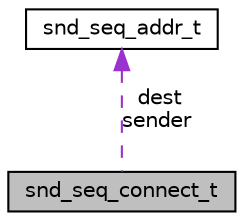 digraph "snd_seq_connect_t"
{
  edge [fontname="Helvetica",fontsize="10",labelfontname="Helvetica",labelfontsize="10"];
  node [fontname="Helvetica",fontsize="10",shape=record];
  Node1 [label="snd_seq_connect_t",height=0.2,width=0.4,color="black", fillcolor="grey75", style="filled", fontcolor="black"];
  Node2 -> Node1 [dir="back",color="darkorchid3",fontsize="10",style="dashed",label=" dest\nsender" ,fontname="Helvetica"];
  Node2 [label="snd_seq_addr_t",height=0.2,width=0.4,color="black", fillcolor="white", style="filled",URL="$structsnd__seq__addr__t.html"];
}
